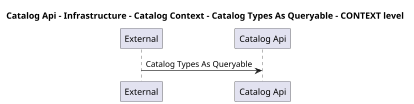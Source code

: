 @startuml
skinparam dpi 60

title Catalog Api - Infrastructure - Catalog Context - Catalog Types As Queryable - CONTEXT level

participant "External" as C4InterFlow.SoftwareSystems.ExternalSystem
participant "Catalog Api" as dotnet.eShop.Architecture.SoftwareSystems.CatalogApi

C4InterFlow.SoftwareSystems.ExternalSystem -> dotnet.eShop.Architecture.SoftwareSystems.CatalogApi : Catalog Types As Queryable


@enduml
